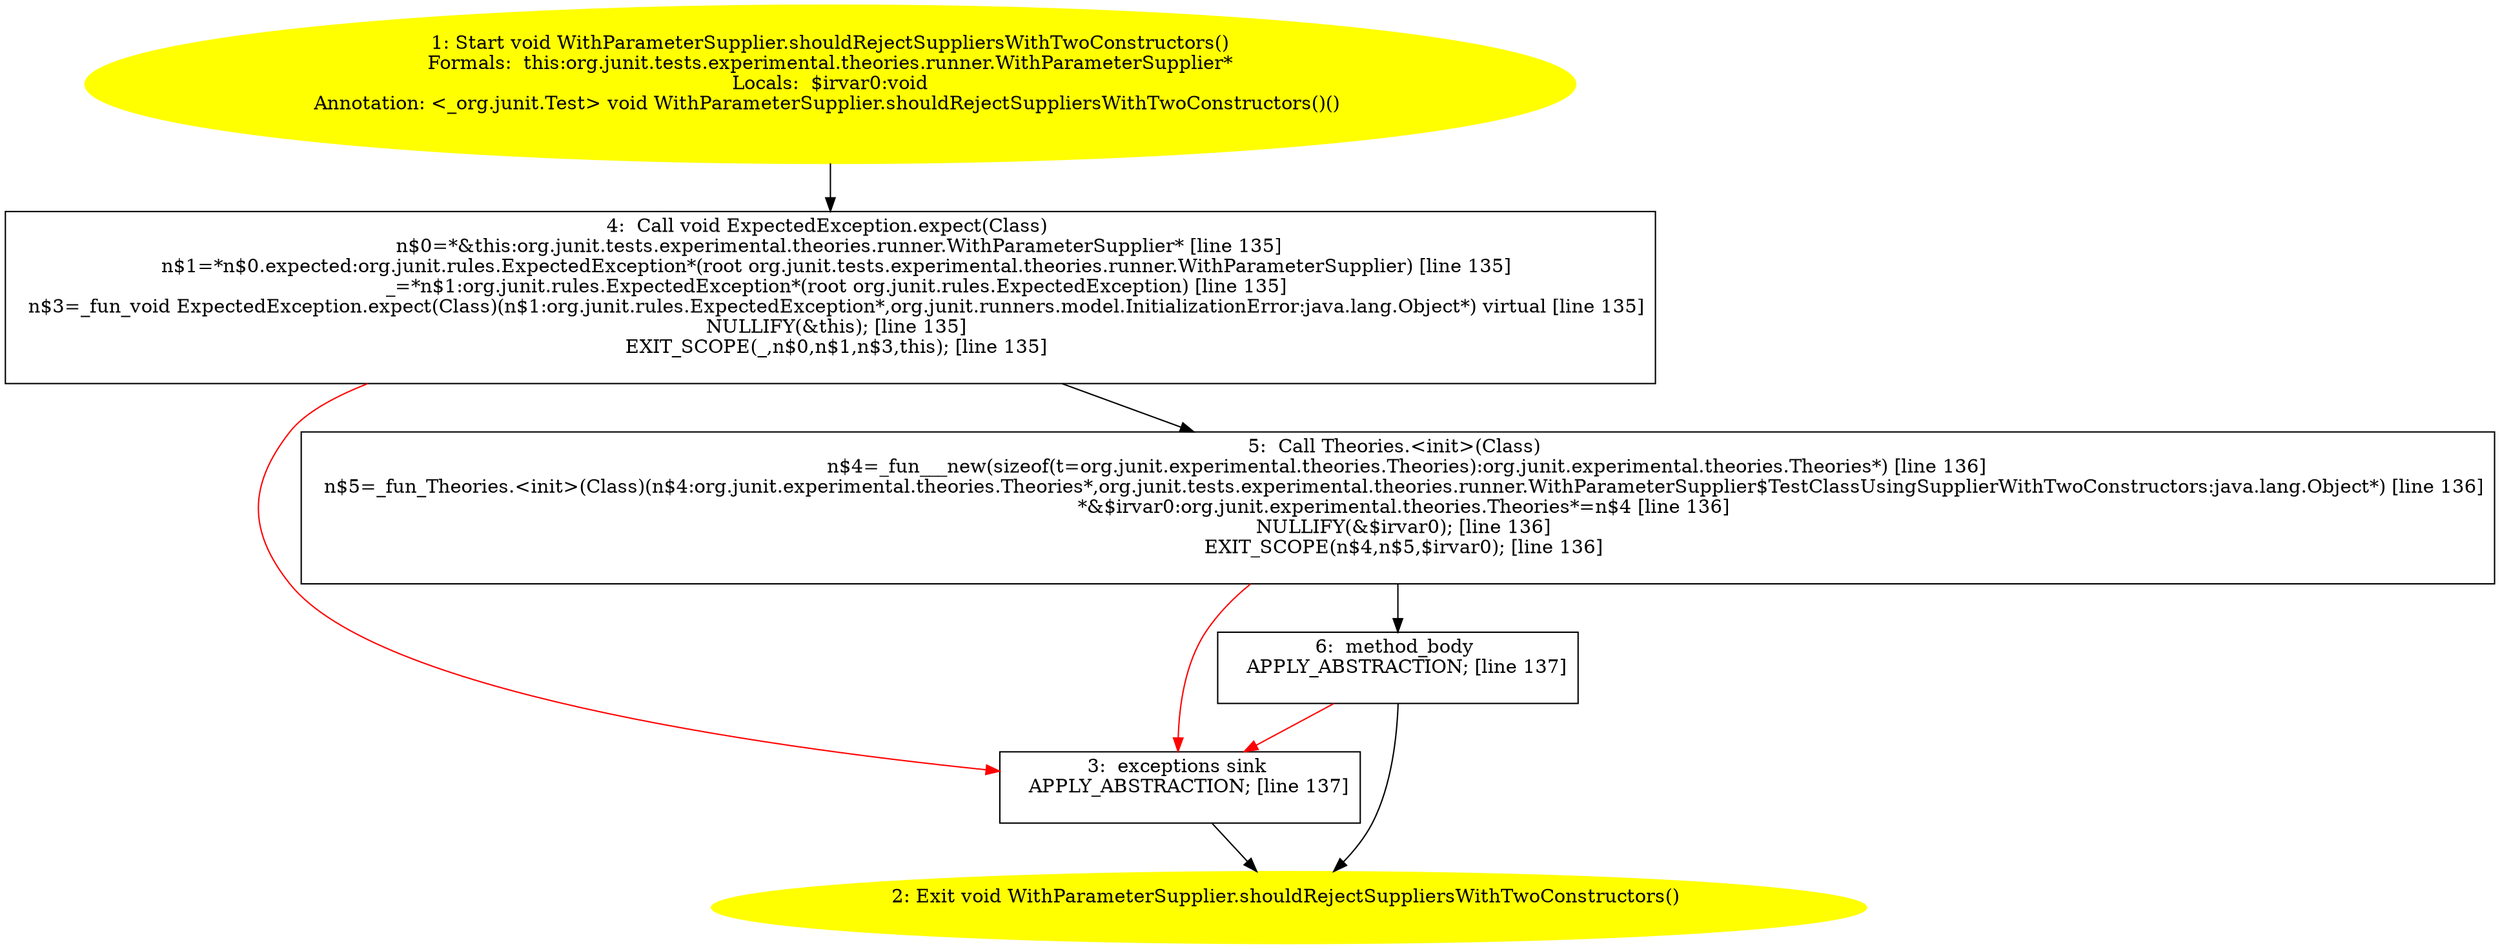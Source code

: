 /* @generated */
digraph cfg {
"org.junit.tests.experimental.theories.runner.WithParameterSupplier.shouldRejectSuppliersWithTwoConst.5a642985d07cd2a36be975936605e464_1" [label="1: Start void WithParameterSupplier.shouldRejectSuppliersWithTwoConstructors()\nFormals:  this:org.junit.tests.experimental.theories.runner.WithParameterSupplier*\nLocals:  $irvar0:void\nAnnotation: <_org.junit.Test> void WithParameterSupplier.shouldRejectSuppliersWithTwoConstructors()() \n  " color=yellow style=filled]
	

	 "org.junit.tests.experimental.theories.runner.WithParameterSupplier.shouldRejectSuppliersWithTwoConst.5a642985d07cd2a36be975936605e464_1" -> "org.junit.tests.experimental.theories.runner.WithParameterSupplier.shouldRejectSuppliersWithTwoConst.5a642985d07cd2a36be975936605e464_4" ;
"org.junit.tests.experimental.theories.runner.WithParameterSupplier.shouldRejectSuppliersWithTwoConst.5a642985d07cd2a36be975936605e464_2" [label="2: Exit void WithParameterSupplier.shouldRejectSuppliersWithTwoConstructors() \n  " color=yellow style=filled]
	

"org.junit.tests.experimental.theories.runner.WithParameterSupplier.shouldRejectSuppliersWithTwoConst.5a642985d07cd2a36be975936605e464_3" [label="3:  exceptions sink \n   APPLY_ABSTRACTION; [line 137]\n " shape="box"]
	

	 "org.junit.tests.experimental.theories.runner.WithParameterSupplier.shouldRejectSuppliersWithTwoConst.5a642985d07cd2a36be975936605e464_3" -> "org.junit.tests.experimental.theories.runner.WithParameterSupplier.shouldRejectSuppliersWithTwoConst.5a642985d07cd2a36be975936605e464_2" ;
"org.junit.tests.experimental.theories.runner.WithParameterSupplier.shouldRejectSuppliersWithTwoConst.5a642985d07cd2a36be975936605e464_4" [label="4:  Call void ExpectedException.expect(Class) \n   n$0=*&this:org.junit.tests.experimental.theories.runner.WithParameterSupplier* [line 135]\n  n$1=*n$0.expected:org.junit.rules.ExpectedException*(root org.junit.tests.experimental.theories.runner.WithParameterSupplier) [line 135]\n  _=*n$1:org.junit.rules.ExpectedException*(root org.junit.rules.ExpectedException) [line 135]\n  n$3=_fun_void ExpectedException.expect(Class)(n$1:org.junit.rules.ExpectedException*,org.junit.runners.model.InitializationError:java.lang.Object*) virtual [line 135]\n  NULLIFY(&this); [line 135]\n  EXIT_SCOPE(_,n$0,n$1,n$3,this); [line 135]\n " shape="box"]
	

	 "org.junit.tests.experimental.theories.runner.WithParameterSupplier.shouldRejectSuppliersWithTwoConst.5a642985d07cd2a36be975936605e464_4" -> "org.junit.tests.experimental.theories.runner.WithParameterSupplier.shouldRejectSuppliersWithTwoConst.5a642985d07cd2a36be975936605e464_5" ;
	 "org.junit.tests.experimental.theories.runner.WithParameterSupplier.shouldRejectSuppliersWithTwoConst.5a642985d07cd2a36be975936605e464_4" -> "org.junit.tests.experimental.theories.runner.WithParameterSupplier.shouldRejectSuppliersWithTwoConst.5a642985d07cd2a36be975936605e464_3" [color="red" ];
"org.junit.tests.experimental.theories.runner.WithParameterSupplier.shouldRejectSuppliersWithTwoConst.5a642985d07cd2a36be975936605e464_5" [label="5:  Call Theories.<init>(Class) \n   n$4=_fun___new(sizeof(t=org.junit.experimental.theories.Theories):org.junit.experimental.theories.Theories*) [line 136]\n  n$5=_fun_Theories.<init>(Class)(n$4:org.junit.experimental.theories.Theories*,org.junit.tests.experimental.theories.runner.WithParameterSupplier$TestClassUsingSupplierWithTwoConstructors:java.lang.Object*) [line 136]\n  *&$irvar0:org.junit.experimental.theories.Theories*=n$4 [line 136]\n  NULLIFY(&$irvar0); [line 136]\n  EXIT_SCOPE(n$4,n$5,$irvar0); [line 136]\n " shape="box"]
	

	 "org.junit.tests.experimental.theories.runner.WithParameterSupplier.shouldRejectSuppliersWithTwoConst.5a642985d07cd2a36be975936605e464_5" -> "org.junit.tests.experimental.theories.runner.WithParameterSupplier.shouldRejectSuppliersWithTwoConst.5a642985d07cd2a36be975936605e464_6" ;
	 "org.junit.tests.experimental.theories.runner.WithParameterSupplier.shouldRejectSuppliersWithTwoConst.5a642985d07cd2a36be975936605e464_5" -> "org.junit.tests.experimental.theories.runner.WithParameterSupplier.shouldRejectSuppliersWithTwoConst.5a642985d07cd2a36be975936605e464_3" [color="red" ];
"org.junit.tests.experimental.theories.runner.WithParameterSupplier.shouldRejectSuppliersWithTwoConst.5a642985d07cd2a36be975936605e464_6" [label="6:  method_body \n   APPLY_ABSTRACTION; [line 137]\n " shape="box"]
	

	 "org.junit.tests.experimental.theories.runner.WithParameterSupplier.shouldRejectSuppliersWithTwoConst.5a642985d07cd2a36be975936605e464_6" -> "org.junit.tests.experimental.theories.runner.WithParameterSupplier.shouldRejectSuppliersWithTwoConst.5a642985d07cd2a36be975936605e464_2" ;
	 "org.junit.tests.experimental.theories.runner.WithParameterSupplier.shouldRejectSuppliersWithTwoConst.5a642985d07cd2a36be975936605e464_6" -> "org.junit.tests.experimental.theories.runner.WithParameterSupplier.shouldRejectSuppliersWithTwoConst.5a642985d07cd2a36be975936605e464_3" [color="red" ];
}
